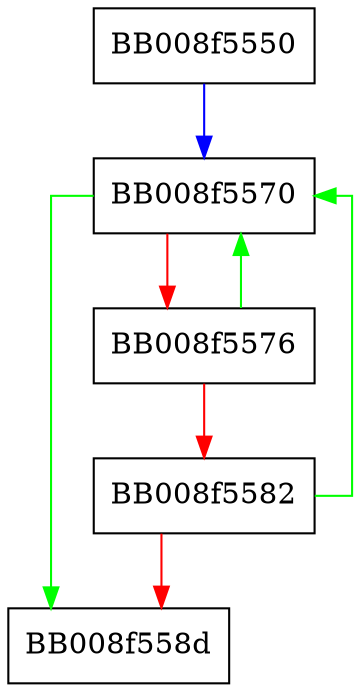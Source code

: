 digraph __gconv_close {
  node [shape="box"];
  graph [splines=ortho];
  BB008f5550 -> BB008f5570 [color="blue"];
  BB008f5570 -> BB008f558d [color="green"];
  BB008f5570 -> BB008f5576 [color="red"];
  BB008f5576 -> BB008f5570 [color="green"];
  BB008f5576 -> BB008f5582 [color="red"];
  BB008f5582 -> BB008f5570 [color="green"];
  BB008f5582 -> BB008f558d [color="red"];
}